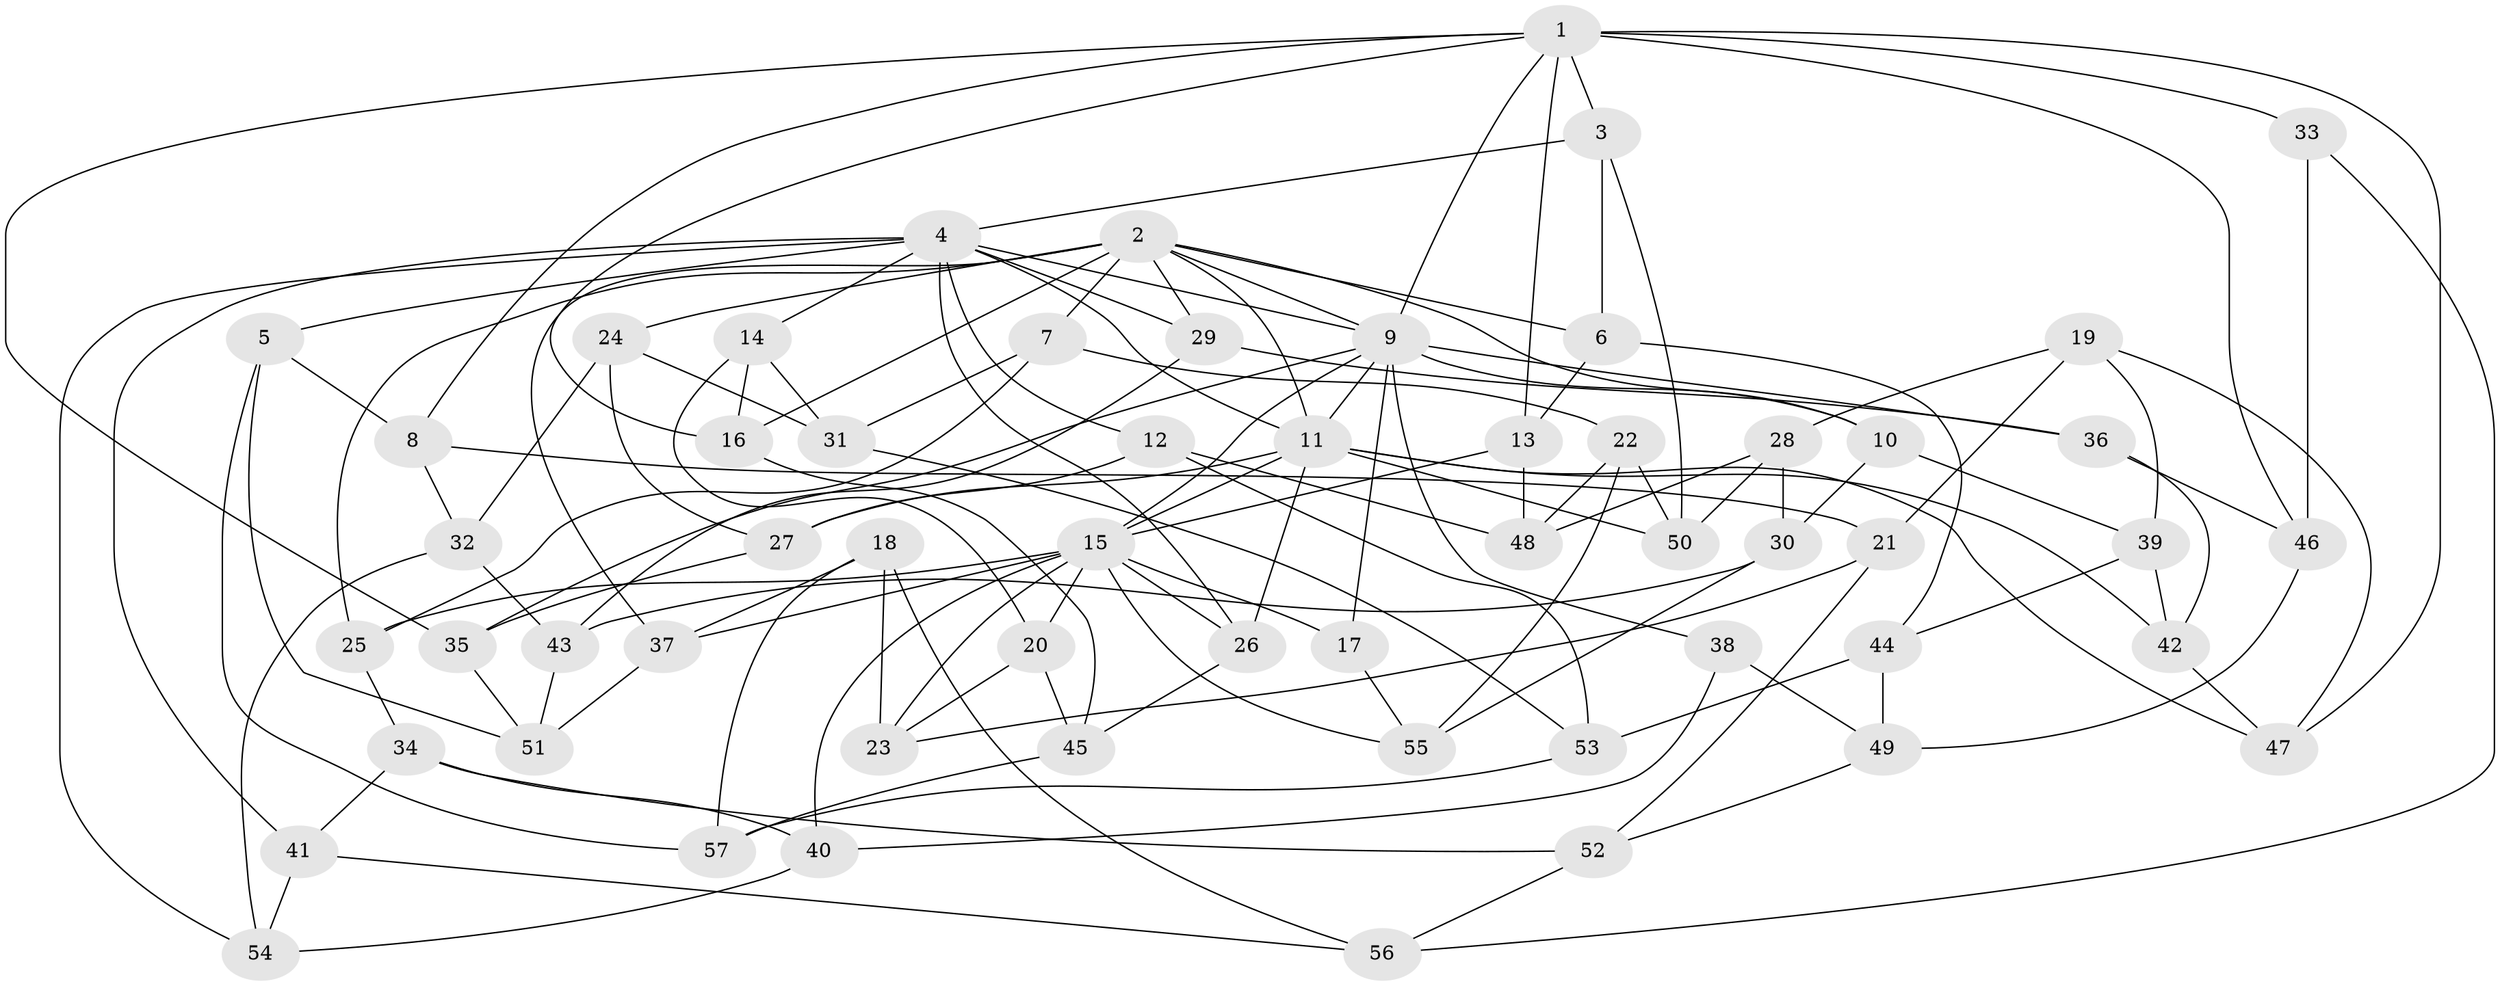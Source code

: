 // original degree distribution, {4: 1.0}
// Generated by graph-tools (version 1.1) at 2025/53/03/04/25 22:53:53]
// undirected, 57 vertices, 130 edges
graph export_dot {
  node [color=gray90,style=filled];
  1;
  2;
  3;
  4;
  5;
  6;
  7;
  8;
  9;
  10;
  11;
  12;
  13;
  14;
  15;
  16;
  17;
  18;
  19;
  20;
  21;
  22;
  23;
  24;
  25;
  26;
  27;
  28;
  29;
  30;
  31;
  32;
  33;
  34;
  35;
  36;
  37;
  38;
  39;
  40;
  41;
  42;
  43;
  44;
  45;
  46;
  47;
  48;
  49;
  50;
  51;
  52;
  53;
  54;
  55;
  56;
  57;
  1 -- 3 [weight=1.0];
  1 -- 8 [weight=1.0];
  1 -- 9 [weight=1.0];
  1 -- 13 [weight=1.0];
  1 -- 16 [weight=1.0];
  1 -- 33 [weight=2.0];
  1 -- 35 [weight=1.0];
  1 -- 46 [weight=1.0];
  1 -- 47 [weight=1.0];
  2 -- 6 [weight=1.0];
  2 -- 7 [weight=1.0];
  2 -- 9 [weight=1.0];
  2 -- 10 [weight=1.0];
  2 -- 11 [weight=1.0];
  2 -- 16 [weight=1.0];
  2 -- 24 [weight=1.0];
  2 -- 25 [weight=1.0];
  2 -- 29 [weight=1.0];
  2 -- 37 [weight=1.0];
  3 -- 4 [weight=1.0];
  3 -- 6 [weight=1.0];
  3 -- 50 [weight=1.0];
  4 -- 5 [weight=1.0];
  4 -- 9 [weight=1.0];
  4 -- 11 [weight=1.0];
  4 -- 12 [weight=1.0];
  4 -- 14 [weight=1.0];
  4 -- 26 [weight=1.0];
  4 -- 29 [weight=1.0];
  4 -- 41 [weight=1.0];
  4 -- 54 [weight=1.0];
  5 -- 8 [weight=1.0];
  5 -- 51 [weight=1.0];
  5 -- 57 [weight=1.0];
  6 -- 13 [weight=1.0];
  6 -- 44 [weight=1.0];
  7 -- 22 [weight=1.0];
  7 -- 25 [weight=1.0];
  7 -- 31 [weight=1.0];
  8 -- 21 [weight=1.0];
  8 -- 32 [weight=1.0];
  9 -- 10 [weight=1.0];
  9 -- 11 [weight=1.0];
  9 -- 15 [weight=1.0];
  9 -- 17 [weight=2.0];
  9 -- 35 [weight=1.0];
  9 -- 36 [weight=1.0];
  9 -- 38 [weight=2.0];
  10 -- 30 [weight=1.0];
  10 -- 39 [weight=1.0];
  11 -- 15 [weight=2.0];
  11 -- 26 [weight=1.0];
  11 -- 27 [weight=1.0];
  11 -- 42 [weight=1.0];
  11 -- 47 [weight=1.0];
  11 -- 50 [weight=1.0];
  12 -- 27 [weight=1.0];
  12 -- 48 [weight=1.0];
  12 -- 53 [weight=1.0];
  13 -- 15 [weight=1.0];
  13 -- 48 [weight=1.0];
  14 -- 16 [weight=1.0];
  14 -- 20 [weight=1.0];
  14 -- 31 [weight=1.0];
  15 -- 17 [weight=1.0];
  15 -- 20 [weight=1.0];
  15 -- 23 [weight=1.0];
  15 -- 25 [weight=1.0];
  15 -- 26 [weight=1.0];
  15 -- 37 [weight=1.0];
  15 -- 40 [weight=1.0];
  15 -- 55 [weight=1.0];
  16 -- 45 [weight=1.0];
  17 -- 55 [weight=1.0];
  18 -- 23 [weight=1.0];
  18 -- 37 [weight=1.0];
  18 -- 56 [weight=1.0];
  18 -- 57 [weight=1.0];
  19 -- 21 [weight=1.0];
  19 -- 28 [weight=1.0];
  19 -- 39 [weight=1.0];
  19 -- 47 [weight=1.0];
  20 -- 23 [weight=1.0];
  20 -- 45 [weight=1.0];
  21 -- 23 [weight=1.0];
  21 -- 52 [weight=1.0];
  22 -- 48 [weight=1.0];
  22 -- 50 [weight=1.0];
  22 -- 55 [weight=1.0];
  24 -- 27 [weight=1.0];
  24 -- 31 [weight=1.0];
  24 -- 32 [weight=1.0];
  25 -- 34 [weight=1.0];
  26 -- 45 [weight=1.0];
  27 -- 35 [weight=1.0];
  28 -- 30 [weight=1.0];
  28 -- 48 [weight=1.0];
  28 -- 50 [weight=1.0];
  29 -- 36 [weight=1.0];
  29 -- 43 [weight=1.0];
  30 -- 43 [weight=1.0];
  30 -- 55 [weight=1.0];
  31 -- 53 [weight=1.0];
  32 -- 43 [weight=1.0];
  32 -- 54 [weight=1.0];
  33 -- 46 [weight=1.0];
  33 -- 56 [weight=1.0];
  34 -- 40 [weight=1.0];
  34 -- 41 [weight=1.0];
  34 -- 52 [weight=1.0];
  35 -- 51 [weight=1.0];
  36 -- 42 [weight=1.0];
  36 -- 46 [weight=1.0];
  37 -- 51 [weight=1.0];
  38 -- 40 [weight=1.0];
  38 -- 49 [weight=1.0];
  39 -- 42 [weight=1.0];
  39 -- 44 [weight=1.0];
  40 -- 54 [weight=1.0];
  41 -- 54 [weight=1.0];
  41 -- 56 [weight=1.0];
  42 -- 47 [weight=1.0];
  43 -- 51 [weight=1.0];
  44 -- 49 [weight=1.0];
  44 -- 53 [weight=1.0];
  45 -- 57 [weight=1.0];
  46 -- 49 [weight=1.0];
  49 -- 52 [weight=1.0];
  52 -- 56 [weight=1.0];
  53 -- 57 [weight=1.0];
}
